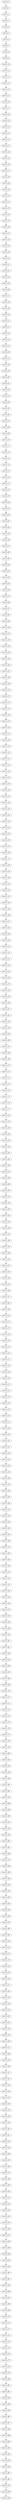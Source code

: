 digraph G {
test114_0->test114_1;
test114_1->test114_2;
test114_2->test114_3;
test114_3->test114_4;
test114_4->test114_5;
test114_5->test114_6;
test114_6->test114_7;
test114_7->test114_8;
test114_8->test114_9;
test114_9->test114_10;
test114_10->test114_11;
test114_11->test114_12;
test114_12->test114_13;
test114_13->test114_14;
test114_14->test114_15;
test114_15->test114_16;
test114_16->test114_17;
test114_17->test114_18;
test114_18->test114_19;
test114_19->test114_20;
test114_20->test114_21;
test114_21->test114_22;
test114_22->test114_23;
test114_23->test114_24;
test114_24->test114_25;
test114_25->test114_26;
test114_26->test114_27;
test114_27->test114_28;
test114_28->test114_29;
test114_29->test114_30;
test114_30->test114_31;
test114_31->test114_32;
test114_32->test114_33;
test114_33->test114_34;
test114_34->test114_35;
test114_35->test114_36;
test114_36->test114_37;
test114_37->test114_38;
test114_38->test114_39;
test114_39->test114_40;
test114_40->test114_41;
test114_41->test114_42;
test114_42->test114_43;
test114_43->test114_44;
test114_44->test114_45;
test114_45->test114_46;
test114_46->test114_47;
test114_47->test114_48;
test114_48->test114_49;
test114_49->test114_50;
test114_50->test114_51;
test114_51->test114_52;
test114_52->test114_53;
test114_53->test114_54;
test114_54->test114_55;
test114_55->test114_56;
test114_56->test114_57;
test114_57->test114_58;
test114_58->test114_59;
test114_59->test114_60;
test114_60->test114_61;
test114_61->test114_62;
test114_62->test114_63;
test114_63->test114_64;
test114_64->test114_65;
test114_65->test114_66;
test114_66->test114_67;
test114_67->test114_68;
test114_68->test114_69;
test114_69->test114_70;
test114_70->test114_71;
test114_71->test114_72;
test114_72->test114_73;
test114_73->test114_74;
test114_74->test114_75;
test114_75->test114_76;
test114_76->test114_77;
test114_77->test114_78;
test114_78->test114_79;
test114_79->test114_80;
test114_80->test114_81;
test114_81->test114_82;
test114_82->test114_83;
test114_83->test114_84;
test114_84->test114_85;
test114_85->test114_86;
test114_86->test114_87;
test114_87->test114_88;
test114_88->test114_89;
test114_89->test114_90;
test114_90->test114_91;
test114_91->test114_92;
test114_92->test114_93;
test114_93->test114_94;
test114_94->test114_95;
test114_95->test114_96;
test114_96->test114_97;
test114_97->test114_98;
test114_98->test114_99;
test114_99->test114_100;
test114_100->test114_101;
test114_101->test114_102;
test114_102->test114_103;
test114_103->test114_104;
test114_104->test114_105;
test114_105->test114_106;
test114_106->test114_107;
test114_107->test114_108;
test114_108->test114_109;
test114_109->test114_110;
test114_110->test114_111;
test114_111->test114_112;
test114_112->test114_113;
test114_113->test114_114;
test114_114->test114_115;
test114_115->test114_116;
test114_116->test114_117;
test114_117->test114_118;
test114_118->test114_119;
test114_119->test114_120;
test114_120->test114_121;
test114_121->test114_122;
test114_122->test114_123;
test114_123->test114_124;
test114_124->test114_125;
test114_125->test114_126;
test114_126->test114_127;
test114_127->test114_128;
test114_128->test114_129;
test114_129->test114_130;
test114_130->test114_131;
test114_131->test114_132;
test114_132->test114_133;
test114_133->test114_134;
test114_134->test114_135;
test114_135->test114_136;
test114_136->test114_137;
test114_137->test114_138;
test114_138->test114_139;
test114_139->test114_140;
test114_140->test114_141;
test114_141->test114_142;
test114_142->test114_143;
test114_143->test114_144;
test114_144->test114_145;
test114_145->test114_146;
test114_146->test114_147;
test114_147->test114_148;
test114_148->test114_149;
test114_149->test114_150;
test114_150->test114_151;
test114_151->test114_152;
test114_152->test114_153;
test114_153->test114_154;
test114_154->test114_155;
test114_155->test114_156;
test114_156->test114_157;
test114_157->test114_158;
test114_158->test114_159;
test114_159->test114_160;
test114_160->test114_161;
test114_161->test114_162;
test114_162->test114_163;
test114_163->test114_164;
test114_164->test114_165;
test114_165->test114_166;
test114_166->test114_167;
test114_167->test114_168;
test114_168->test114_169;
test114_169->test114_170;
test114_170->test114_171;
test114_171->test114_172;
test114_172->test114_173;
test114_173->test114_174;
test114_174->test114_175;
test114_175->test114_176;
test114_176->test114_177;
test114_177->test114_178;
test114_178->test114_179;
test114_179->test114_180;
test114_180->test114_181;
test114_181->test114_182;
test114_182->test114_183;
test114_183->test114_184;
test114_184->test114_185;
test114_185->test114_186;
test114_186->test114_187;
test114_187->test114_188;
test114_188->test114_189;
test114_189->test114_190;
test114_190->test114_191;
test114_191->test114_192;
test114_192->test114_193;
test114_193->test114_194;
test114_194->test114_195;
test114_195->test114_196;
test114_196->test114_197;
test114_197->test114_198;
test114_198->test114_199;
test114_199->test114_200;
test114_200->test114_201;
test114_201->test114_202;
test114_202->test114_203;
test114_203->test114_204;
test114_204->test114_205;
test114_205->test114_206;
test114_206->test114_207;
test114_207->test114_208;
test114_208->test114_209;
test114_209->test114_210;
test114_210->test114_211;
test114_211->test114_212;
test114_212->test114_213;
test114_213->test114_214;
test114_214->test114_215;
test114_215->test114_216;
test114_216->test114_217;
test114_217->test114_218;
test114_218->test114_219;
test114_219->test114_220;
test114_220->test114_221;
test114_221->test114_222;
test114_222->test114_223;
test114_223->test114_224;
test114_224->test114_225;
test114_225->test114_226;
test114_226->test114_227;
test114_227->test114_228;
test114_228->test114_229;
test114_229->test114_230;
test114_230->test114_231;
test114_231->test114_232;
test114_232->test114_233;
test114_233->test114_234;
test114_234->test114_235;
test114_235->test114_236;
test114_236->test114_237;
test114_237->test114_238;
test114_238->test114_239;
test114_239->test114_240;
test114_240->test114_241;
test114_241->test114_242;
test114_242->test114_243;
test114_243->test114_244;
test114_244->test114_245;
test114_245->test114_246;
test114_246->test114_247;
test114_247->test114_248;
test114_248->test114_249;
test114_249->test114_250;
test114_250->test114_251;
test114_251->test114_252;
test114_252->test114_253;
test114_253->test114_254;
test114_254->test114_255;
test114_255->test114_256;
test114_256->test114_257;
test114_257->test114_258;
test114_258->test114_259;
test114_259->test114_260;
test114_260->test114_261;
test114_261->test114_262;
test114_262->test114_263;
test114_263->test114_264;
test114_264->test114_265;
test114_265->test114_266;
test114_266->test114_267;
test114_267->test114_268;
test114_268->test114_269;
test114_269->test114_270;
test114_270->test114_271;
test114_271->test114_272;
test114_272->test114_273;
test114_273->test114_274;
test114_274->test114_275;
test114_275->test114_276;
test114_276->test114_277;
test114_277->test114_278;
test114_278->test114_279;
test114_279->test114_280;
test114_280->test114_281;
test114_281->test114_282;
test114_282->test114_283;
test114_283->test114_284;
test114_284->test114_285;
test114_285->test114_286;
test114_286->test114_287;
test114_287->test114_288;
test114_288->test114_289;
test114_289->test114_290;
test114_290->test114_291;
test114_291->test114_292;
test114_292->test114_293;
test114_293->test114_294;
test114_294->test114_295;
test114_295->test114_296;
test114_296->test114_297;
test114_297->test114_298;
test114_298->test114_299;
test114_299->test114_300;
test114_300->test114_301;
test114_301->test114_302;
test114_302->test114_303;
test114_303->test114_304;
test114_304->test114_305;
test114_305->test114_306;
test114_306->test114_307;
test114_307->test114_308;
test114_308->test114_309;
test114_309->test114_310;
test114_310->test114_311;
test114_311->test114_312;
test114_312->test114_313;
test114_313->test114_314;
test114_314->test114_315;
test114_315->test114_316;
test114_316->test114_317;
test114_317->test114_318;
test114_318->test114_319;
test114_319->test114_320;
test114_320->test114_321;
test114_321->test114_322;
test114_322->test114_323;
test114_323->test114_324;
test114_324->test114_325;
test114_325->test114_326;
test114_326->test114_327;
test114_327->test114_328;
test114_328->test114_329;
test114_329->test114_330;
test114_330->test114_331;
test114_331->test114_332;
test114_332->test114_333;
test114_333->test114_334;
test114_334->test114_335;
test114_335->test114_336;
test114_336->test114_337;
test114_337->test114_338;
test114_338->test114_339;
test114_339->test114_340;
test114_340->test114_341;
test114_341->test114_342;
test114_342->test114_343;
test114_343->test114_344;
test114_344->test114_345;
test114_345->test114_346;
test114_346->test114_347;
test114_347->test114_348;
test114_348->test114_349;
test114_349->test114_350;
test114_350->test114_351;
test114_351->test114_352;
test114_352->test114_353;
test114_353->test114_354;
test114_354->test114_355;
test114_355->test114_356;
test114_356->test114_357;
test114_357->test114_358;
test114_358->test114_359;
test114_359->test114_360;
test114_360->test114_361;
test114_361->test114_362;
test114_362->test114_363;
test114_363->test114_364;
test114_364->test114_365;
test114_365->test114_366;
test114_366->test114_367;
test114_367->test114_368;
test114_368->test114_369;
test114_369->test114_370;
test114_370->test114_371;
test114_371->test114_372;
test114_372->test114_373;
test114_373->test114_374;
test114_374->test114_375;
test114_375->test114_376;
test114_376->test114_377;
test114_377->test114_378;
test114_378->test114_379;
test114_379->test114_380;
test114_380->test114_381;
test114_381->test114_382;
test114_382->test114_383;
test114_383->test114_384;
test114_384->test114_385;
test114_385->test114_386;
test114_386->test114_387;
test114_387->test114_388;
test114_388->test114_389;
test114_389->test114_390;
test114_390->test114_391;
test114_391->test114_392;
test114_392->test114_393;
test114_393->test114_394;
test114_394->test114_395;
test114_395->test114_396;
test114_396->test114_397;
test114_397->test114_398;
test114_398->test114_399;

}
